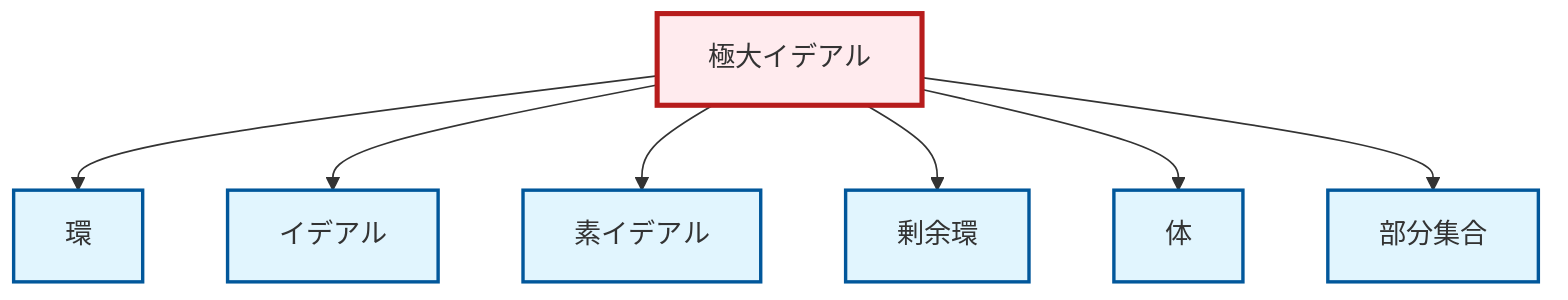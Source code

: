 graph TD
    classDef definition fill:#e1f5fe,stroke:#01579b,stroke-width:2px
    classDef theorem fill:#f3e5f5,stroke:#4a148c,stroke-width:2px
    classDef axiom fill:#fff3e0,stroke:#e65100,stroke-width:2px
    classDef example fill:#e8f5e9,stroke:#1b5e20,stroke-width:2px
    classDef current fill:#ffebee,stroke:#b71c1c,stroke-width:3px
    def-subset["部分集合"]:::definition
    def-maximal-ideal["極大イデアル"]:::definition
    def-ideal["イデアル"]:::definition
    def-prime-ideal["素イデアル"]:::definition
    def-field["体"]:::definition
    def-ring["環"]:::definition
    def-quotient-ring["剰余環"]:::definition
    def-maximal-ideal --> def-ring
    def-maximal-ideal --> def-ideal
    def-maximal-ideal --> def-prime-ideal
    def-maximal-ideal --> def-quotient-ring
    def-maximal-ideal --> def-field
    def-maximal-ideal --> def-subset
    class def-maximal-ideal current